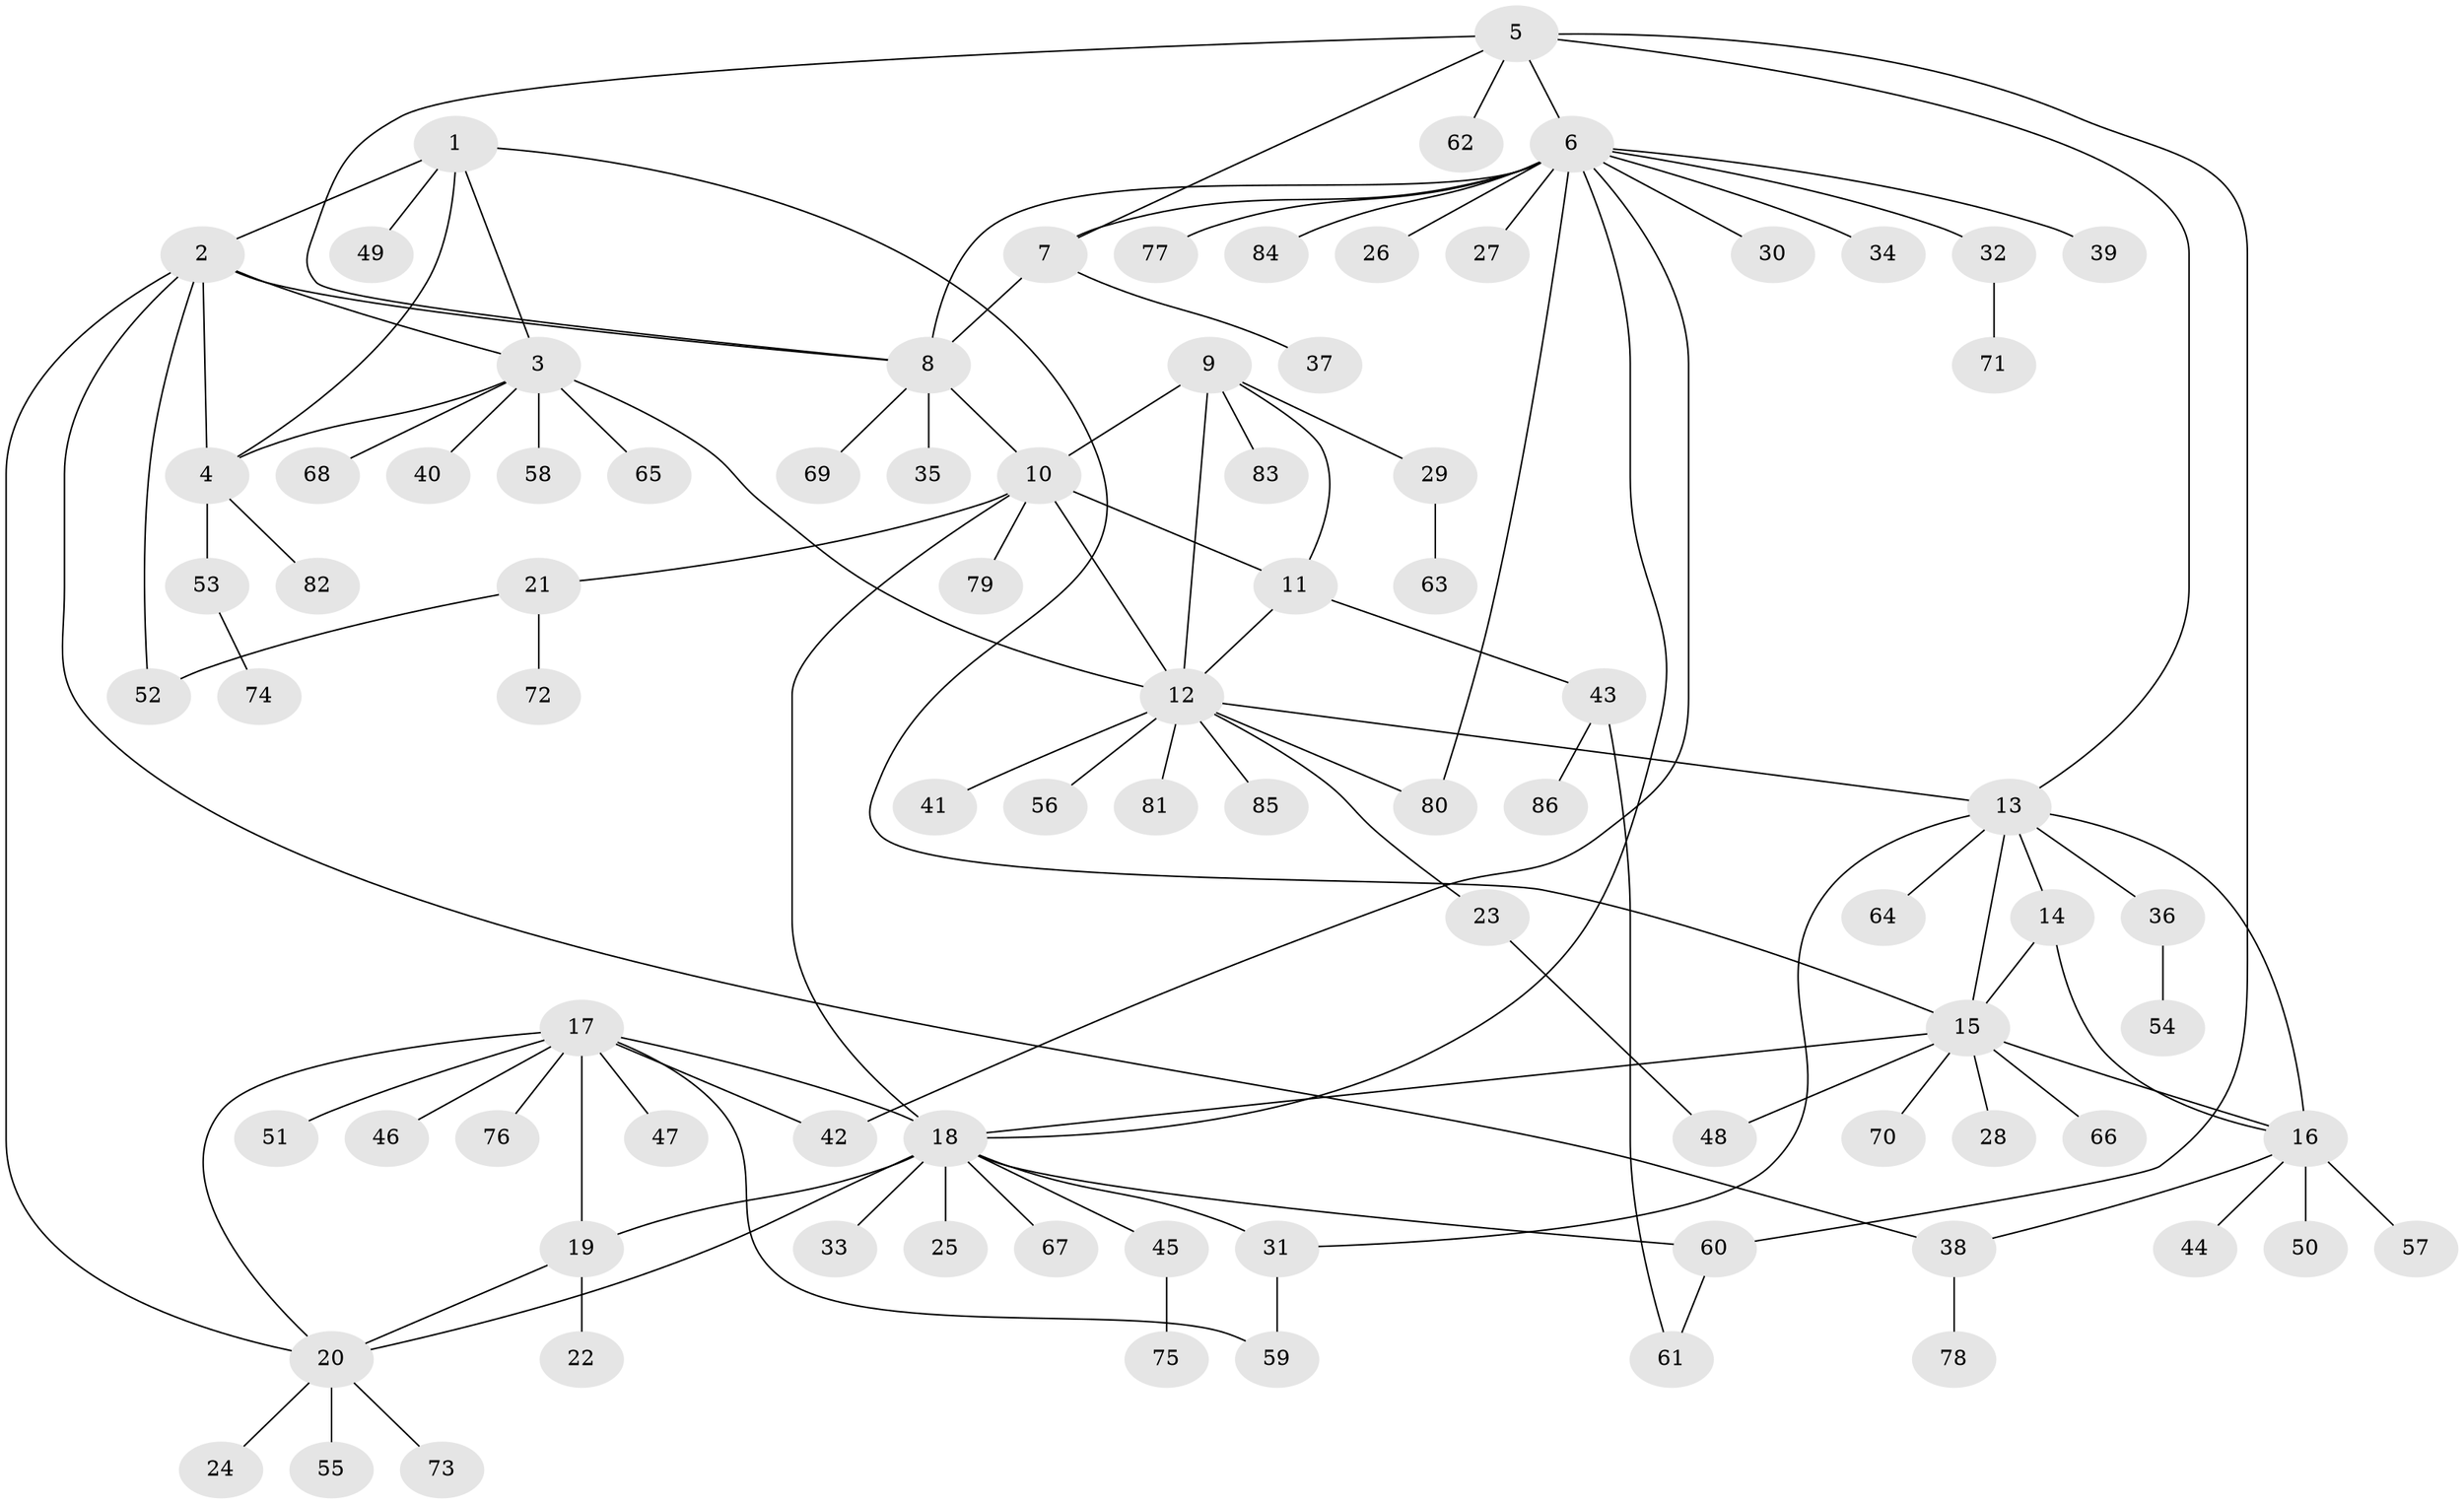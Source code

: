 // Generated by graph-tools (version 1.1) at 2025/55/03/09/25 04:55:07]
// undirected, 86 vertices, 115 edges
graph export_dot {
graph [start="1"]
  node [color=gray90,style=filled];
  1;
  2;
  3;
  4;
  5;
  6;
  7;
  8;
  9;
  10;
  11;
  12;
  13;
  14;
  15;
  16;
  17;
  18;
  19;
  20;
  21;
  22;
  23;
  24;
  25;
  26;
  27;
  28;
  29;
  30;
  31;
  32;
  33;
  34;
  35;
  36;
  37;
  38;
  39;
  40;
  41;
  42;
  43;
  44;
  45;
  46;
  47;
  48;
  49;
  50;
  51;
  52;
  53;
  54;
  55;
  56;
  57;
  58;
  59;
  60;
  61;
  62;
  63;
  64;
  65;
  66;
  67;
  68;
  69;
  70;
  71;
  72;
  73;
  74;
  75;
  76;
  77;
  78;
  79;
  80;
  81;
  82;
  83;
  84;
  85;
  86;
  1 -- 2;
  1 -- 3;
  1 -- 4;
  1 -- 15;
  1 -- 49;
  2 -- 3;
  2 -- 4;
  2 -- 8;
  2 -- 20;
  2 -- 38;
  2 -- 52;
  3 -- 4;
  3 -- 12;
  3 -- 40;
  3 -- 58;
  3 -- 65;
  3 -- 68;
  4 -- 53;
  4 -- 82;
  5 -- 6;
  5 -- 7;
  5 -- 8;
  5 -- 13;
  5 -- 60;
  5 -- 62;
  6 -- 7;
  6 -- 8;
  6 -- 18;
  6 -- 26;
  6 -- 27;
  6 -- 30;
  6 -- 32;
  6 -- 34;
  6 -- 39;
  6 -- 42;
  6 -- 77;
  6 -- 80;
  6 -- 84;
  7 -- 8;
  7 -- 37;
  8 -- 10;
  8 -- 35;
  8 -- 69;
  9 -- 10;
  9 -- 11;
  9 -- 12;
  9 -- 29;
  9 -- 83;
  10 -- 11;
  10 -- 12;
  10 -- 18;
  10 -- 21;
  10 -- 79;
  11 -- 12;
  11 -- 43;
  12 -- 13;
  12 -- 23;
  12 -- 41;
  12 -- 56;
  12 -- 80;
  12 -- 81;
  12 -- 85;
  13 -- 14;
  13 -- 15;
  13 -- 16;
  13 -- 31;
  13 -- 36;
  13 -- 64;
  14 -- 15;
  14 -- 16;
  15 -- 16;
  15 -- 18;
  15 -- 28;
  15 -- 48;
  15 -- 66;
  15 -- 70;
  16 -- 38;
  16 -- 44;
  16 -- 50;
  16 -- 57;
  17 -- 18;
  17 -- 19;
  17 -- 20;
  17 -- 42;
  17 -- 46;
  17 -- 47;
  17 -- 51;
  17 -- 59;
  17 -- 76;
  18 -- 19;
  18 -- 20;
  18 -- 25;
  18 -- 31;
  18 -- 33;
  18 -- 45;
  18 -- 60;
  18 -- 67;
  19 -- 20;
  19 -- 22;
  20 -- 24;
  20 -- 55;
  20 -- 73;
  21 -- 52;
  21 -- 72;
  23 -- 48;
  29 -- 63;
  31 -- 59;
  32 -- 71;
  36 -- 54;
  38 -- 78;
  43 -- 61;
  43 -- 86;
  45 -- 75;
  53 -- 74;
  60 -- 61;
}

